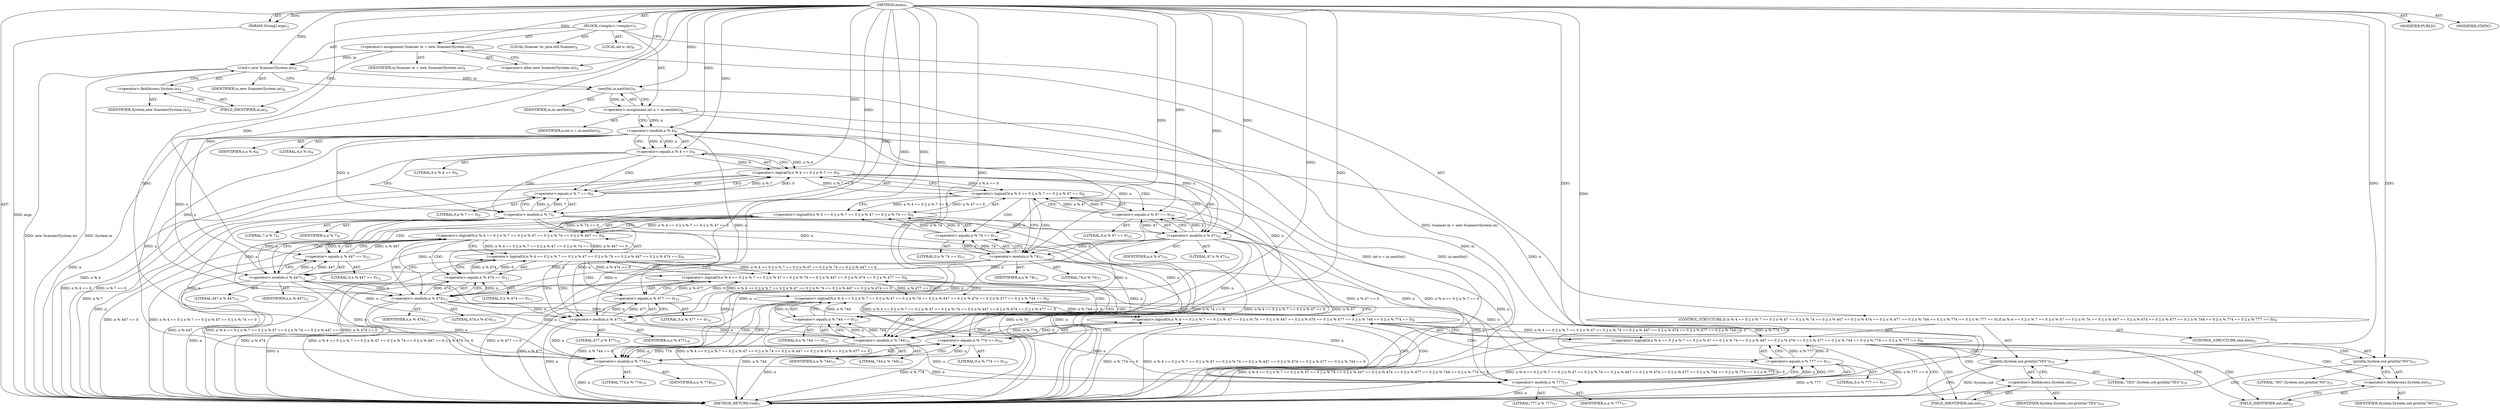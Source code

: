 digraph "main" {  
"19" [label = <(METHOD,main)<SUB>3</SUB>> ]
"20" [label = <(PARAM,String[] args)<SUB>3</SUB>> ]
"21" [label = <(BLOCK,&lt;empty&gt;,&lt;empty&gt;)<SUB>3</SUB>> ]
"4" [label = <(LOCAL,Scanner in: java.util.Scanner)<SUB>4</SUB>> ]
"22" [label = <(&lt;operator&gt;.assignment,Scanner in = new Scanner(System.in))<SUB>4</SUB>> ]
"23" [label = <(IDENTIFIER,in,Scanner in = new Scanner(System.in))<SUB>4</SUB>> ]
"24" [label = <(&lt;operator&gt;.alloc,new Scanner(System.in))<SUB>4</SUB>> ]
"25" [label = <(&lt;init&gt;,new Scanner(System.in))<SUB>4</SUB>> ]
"3" [label = <(IDENTIFIER,in,new Scanner(System.in))<SUB>4</SUB>> ]
"26" [label = <(&lt;operator&gt;.fieldAccess,System.in)<SUB>4</SUB>> ]
"27" [label = <(IDENTIFIER,System,new Scanner(System.in))<SUB>4</SUB>> ]
"28" [label = <(FIELD_IDENTIFIER,in,in)<SUB>4</SUB>> ]
"29" [label = <(LOCAL,int n: int)<SUB>6</SUB>> ]
"30" [label = <(&lt;operator&gt;.assignment,int n = in.nextInt())<SUB>6</SUB>> ]
"31" [label = <(IDENTIFIER,n,int n = in.nextInt())<SUB>6</SUB>> ]
"32" [label = <(nextInt,in.nextInt())<SUB>6</SUB>> ]
"33" [label = <(IDENTIFIER,in,in.nextInt())<SUB>6</SUB>> ]
"34" [label = <(CONTROL_STRUCTURE,if (n % 4 == 0 || n % 7 == 0 || n % 47 == 0 || n % 74 == 0 || n % 447 == 0 || n % 474 == 0 || n % 477 == 0 || n % 744 == 0 || n % 774 == 0 || n % 777 == 0),if (n % 4 == 0 || n % 7 == 0 || n % 47 == 0 || n % 74 == 0 || n % 447 == 0 || n % 474 == 0 || n % 477 == 0 || n % 744 == 0 || n % 774 == 0 || n % 777 == 0))<SUB>8</SUB>> ]
"35" [label = <(&lt;operator&gt;.logicalOr,n % 4 == 0 || n % 7 == 0 || n % 47 == 0 || n % 74 == 0 || n % 447 == 0 || n % 474 == 0 || n % 477 == 0 || n % 744 == 0 || n % 774 == 0 || n % 777 == 0)<SUB>8</SUB>> ]
"36" [label = <(&lt;operator&gt;.logicalOr,n % 4 == 0 || n % 7 == 0 || n % 47 == 0 || n % 74 == 0 || n % 447 == 0 || n % 474 == 0 || n % 477 == 0 || n % 744 == 0 || n % 774 == 0)<SUB>8</SUB>> ]
"37" [label = <(&lt;operator&gt;.logicalOr,n % 4 == 0 || n % 7 == 0 || n % 47 == 0 || n % 74 == 0 || n % 447 == 0 || n % 474 == 0 || n % 477 == 0 || n % 744 == 0)<SUB>8</SUB>> ]
"38" [label = <(&lt;operator&gt;.logicalOr,n % 4 == 0 || n % 7 == 0 || n % 47 == 0 || n % 74 == 0 || n % 447 == 0 || n % 474 == 0 || n % 477 == 0)<SUB>8</SUB>> ]
"39" [label = <(&lt;operator&gt;.logicalOr,n % 4 == 0 || n % 7 == 0 || n % 47 == 0 || n % 74 == 0 || n % 447 == 0 || n % 474 == 0)<SUB>8</SUB>> ]
"40" [label = <(&lt;operator&gt;.logicalOr,n % 4 == 0 || n % 7 == 0 || n % 47 == 0 || n % 74 == 0 || n % 447 == 0)<SUB>8</SUB>> ]
"41" [label = <(&lt;operator&gt;.logicalOr,n % 4 == 0 || n % 7 == 0 || n % 47 == 0 || n % 74 == 0)<SUB>8</SUB>> ]
"42" [label = <(&lt;operator&gt;.logicalOr,n % 4 == 0 || n % 7 == 0 || n % 47 == 0)<SUB>8</SUB>> ]
"43" [label = <(&lt;operator&gt;.logicalOr,n % 4 == 0 || n % 7 == 0)<SUB>8</SUB>> ]
"44" [label = <(&lt;operator&gt;.equals,n % 4 == 0)<SUB>8</SUB>> ]
"45" [label = <(&lt;operator&gt;.modulo,n % 4)<SUB>8</SUB>> ]
"46" [label = <(IDENTIFIER,n,n % 4)<SUB>8</SUB>> ]
"47" [label = <(LITERAL,4,n % 4)<SUB>8</SUB>> ]
"48" [label = <(LITERAL,0,n % 4 == 0)<SUB>8</SUB>> ]
"49" [label = <(&lt;operator&gt;.equals,n % 7 == 0)<SUB>9</SUB>> ]
"50" [label = <(&lt;operator&gt;.modulo,n % 7)<SUB>9</SUB>> ]
"51" [label = <(IDENTIFIER,n,n % 7)<SUB>9</SUB>> ]
"52" [label = <(LITERAL,7,n % 7)<SUB>9</SUB>> ]
"53" [label = <(LITERAL,0,n % 7 == 0)<SUB>9</SUB>> ]
"54" [label = <(&lt;operator&gt;.equals,n % 47 == 0)<SUB>10</SUB>> ]
"55" [label = <(&lt;operator&gt;.modulo,n % 47)<SUB>10</SUB>> ]
"56" [label = <(IDENTIFIER,n,n % 47)<SUB>10</SUB>> ]
"57" [label = <(LITERAL,47,n % 47)<SUB>10</SUB>> ]
"58" [label = <(LITERAL,0,n % 47 == 0)<SUB>10</SUB>> ]
"59" [label = <(&lt;operator&gt;.equals,n % 74 == 0)<SUB>11</SUB>> ]
"60" [label = <(&lt;operator&gt;.modulo,n % 74)<SUB>11</SUB>> ]
"61" [label = <(IDENTIFIER,n,n % 74)<SUB>11</SUB>> ]
"62" [label = <(LITERAL,74,n % 74)<SUB>11</SUB>> ]
"63" [label = <(LITERAL,0,n % 74 == 0)<SUB>11</SUB>> ]
"64" [label = <(&lt;operator&gt;.equals,n % 447 == 0)<SUB>12</SUB>> ]
"65" [label = <(&lt;operator&gt;.modulo,n % 447)<SUB>12</SUB>> ]
"66" [label = <(IDENTIFIER,n,n % 447)<SUB>12</SUB>> ]
"67" [label = <(LITERAL,447,n % 447)<SUB>12</SUB>> ]
"68" [label = <(LITERAL,0,n % 447 == 0)<SUB>12</SUB>> ]
"69" [label = <(&lt;operator&gt;.equals,n % 474 == 0)<SUB>13</SUB>> ]
"70" [label = <(&lt;operator&gt;.modulo,n % 474)<SUB>13</SUB>> ]
"71" [label = <(IDENTIFIER,n,n % 474)<SUB>13</SUB>> ]
"72" [label = <(LITERAL,474,n % 474)<SUB>13</SUB>> ]
"73" [label = <(LITERAL,0,n % 474 == 0)<SUB>13</SUB>> ]
"74" [label = <(&lt;operator&gt;.equals,n % 477 == 0)<SUB>14</SUB>> ]
"75" [label = <(&lt;operator&gt;.modulo,n % 477)<SUB>14</SUB>> ]
"76" [label = <(IDENTIFIER,n,n % 477)<SUB>14</SUB>> ]
"77" [label = <(LITERAL,477,n % 477)<SUB>14</SUB>> ]
"78" [label = <(LITERAL,0,n % 477 == 0)<SUB>14</SUB>> ]
"79" [label = <(&lt;operator&gt;.equals,n % 744 == 0)<SUB>15</SUB>> ]
"80" [label = <(&lt;operator&gt;.modulo,n % 744)<SUB>15</SUB>> ]
"81" [label = <(IDENTIFIER,n,n % 744)<SUB>15</SUB>> ]
"82" [label = <(LITERAL,744,n % 744)<SUB>15</SUB>> ]
"83" [label = <(LITERAL,0,n % 744 == 0)<SUB>15</SUB>> ]
"84" [label = <(&lt;operator&gt;.equals,n % 774 == 0)<SUB>16</SUB>> ]
"85" [label = <(&lt;operator&gt;.modulo,n % 774)<SUB>16</SUB>> ]
"86" [label = <(IDENTIFIER,n,n % 774)<SUB>16</SUB>> ]
"87" [label = <(LITERAL,774,n % 774)<SUB>16</SUB>> ]
"88" [label = <(LITERAL,0,n % 774 == 0)<SUB>16</SUB>> ]
"89" [label = <(&lt;operator&gt;.equals,n % 777 == 0)<SUB>17</SUB>> ]
"90" [label = <(&lt;operator&gt;.modulo,n % 777)<SUB>17</SUB>> ]
"91" [label = <(IDENTIFIER,n,n % 777)<SUB>17</SUB>> ]
"92" [label = <(LITERAL,777,n % 777)<SUB>17</SUB>> ]
"93" [label = <(LITERAL,0,n % 777 == 0)<SUB>17</SUB>> ]
"94" [label = <(println,System.out.println(&quot;YES&quot;))<SUB>19</SUB>> ]
"95" [label = <(&lt;operator&gt;.fieldAccess,System.out)<SUB>19</SUB>> ]
"96" [label = <(IDENTIFIER,System,System.out.println(&quot;YES&quot;))<SUB>19</SUB>> ]
"97" [label = <(FIELD_IDENTIFIER,out,out)<SUB>19</SUB>> ]
"98" [label = <(LITERAL,&quot;YES&quot;,System.out.println(&quot;YES&quot;))<SUB>19</SUB>> ]
"99" [label = <(CONTROL_STRUCTURE,else,else)<SUB>21</SUB>> ]
"100" [label = <(println,System.out.println(&quot;NO&quot;))<SUB>21</SUB>> ]
"101" [label = <(&lt;operator&gt;.fieldAccess,System.out)<SUB>21</SUB>> ]
"102" [label = <(IDENTIFIER,System,System.out.println(&quot;NO&quot;))<SUB>21</SUB>> ]
"103" [label = <(FIELD_IDENTIFIER,out,out)<SUB>21</SUB>> ]
"104" [label = <(LITERAL,&quot;NO&quot;,System.out.println(&quot;NO&quot;))<SUB>21</SUB>> ]
"105" [label = <(MODIFIER,PUBLIC)> ]
"106" [label = <(MODIFIER,STATIC)> ]
"107" [label = <(METHOD_RETURN,void)<SUB>3</SUB>> ]
  "19" -> "20"  [ label = "AST: "] 
  "19" -> "21"  [ label = "AST: "] 
  "19" -> "105"  [ label = "AST: "] 
  "19" -> "106"  [ label = "AST: "] 
  "19" -> "107"  [ label = "AST: "] 
  "21" -> "4"  [ label = "AST: "] 
  "21" -> "22"  [ label = "AST: "] 
  "21" -> "25"  [ label = "AST: "] 
  "21" -> "29"  [ label = "AST: "] 
  "21" -> "30"  [ label = "AST: "] 
  "21" -> "34"  [ label = "AST: "] 
  "22" -> "23"  [ label = "AST: "] 
  "22" -> "24"  [ label = "AST: "] 
  "25" -> "3"  [ label = "AST: "] 
  "25" -> "26"  [ label = "AST: "] 
  "26" -> "27"  [ label = "AST: "] 
  "26" -> "28"  [ label = "AST: "] 
  "30" -> "31"  [ label = "AST: "] 
  "30" -> "32"  [ label = "AST: "] 
  "32" -> "33"  [ label = "AST: "] 
  "34" -> "35"  [ label = "AST: "] 
  "34" -> "94"  [ label = "AST: "] 
  "34" -> "99"  [ label = "AST: "] 
  "35" -> "36"  [ label = "AST: "] 
  "35" -> "89"  [ label = "AST: "] 
  "36" -> "37"  [ label = "AST: "] 
  "36" -> "84"  [ label = "AST: "] 
  "37" -> "38"  [ label = "AST: "] 
  "37" -> "79"  [ label = "AST: "] 
  "38" -> "39"  [ label = "AST: "] 
  "38" -> "74"  [ label = "AST: "] 
  "39" -> "40"  [ label = "AST: "] 
  "39" -> "69"  [ label = "AST: "] 
  "40" -> "41"  [ label = "AST: "] 
  "40" -> "64"  [ label = "AST: "] 
  "41" -> "42"  [ label = "AST: "] 
  "41" -> "59"  [ label = "AST: "] 
  "42" -> "43"  [ label = "AST: "] 
  "42" -> "54"  [ label = "AST: "] 
  "43" -> "44"  [ label = "AST: "] 
  "43" -> "49"  [ label = "AST: "] 
  "44" -> "45"  [ label = "AST: "] 
  "44" -> "48"  [ label = "AST: "] 
  "45" -> "46"  [ label = "AST: "] 
  "45" -> "47"  [ label = "AST: "] 
  "49" -> "50"  [ label = "AST: "] 
  "49" -> "53"  [ label = "AST: "] 
  "50" -> "51"  [ label = "AST: "] 
  "50" -> "52"  [ label = "AST: "] 
  "54" -> "55"  [ label = "AST: "] 
  "54" -> "58"  [ label = "AST: "] 
  "55" -> "56"  [ label = "AST: "] 
  "55" -> "57"  [ label = "AST: "] 
  "59" -> "60"  [ label = "AST: "] 
  "59" -> "63"  [ label = "AST: "] 
  "60" -> "61"  [ label = "AST: "] 
  "60" -> "62"  [ label = "AST: "] 
  "64" -> "65"  [ label = "AST: "] 
  "64" -> "68"  [ label = "AST: "] 
  "65" -> "66"  [ label = "AST: "] 
  "65" -> "67"  [ label = "AST: "] 
  "69" -> "70"  [ label = "AST: "] 
  "69" -> "73"  [ label = "AST: "] 
  "70" -> "71"  [ label = "AST: "] 
  "70" -> "72"  [ label = "AST: "] 
  "74" -> "75"  [ label = "AST: "] 
  "74" -> "78"  [ label = "AST: "] 
  "75" -> "76"  [ label = "AST: "] 
  "75" -> "77"  [ label = "AST: "] 
  "79" -> "80"  [ label = "AST: "] 
  "79" -> "83"  [ label = "AST: "] 
  "80" -> "81"  [ label = "AST: "] 
  "80" -> "82"  [ label = "AST: "] 
  "84" -> "85"  [ label = "AST: "] 
  "84" -> "88"  [ label = "AST: "] 
  "85" -> "86"  [ label = "AST: "] 
  "85" -> "87"  [ label = "AST: "] 
  "89" -> "90"  [ label = "AST: "] 
  "89" -> "93"  [ label = "AST: "] 
  "90" -> "91"  [ label = "AST: "] 
  "90" -> "92"  [ label = "AST: "] 
  "94" -> "95"  [ label = "AST: "] 
  "94" -> "98"  [ label = "AST: "] 
  "95" -> "96"  [ label = "AST: "] 
  "95" -> "97"  [ label = "AST: "] 
  "99" -> "100"  [ label = "AST: "] 
  "100" -> "101"  [ label = "AST: "] 
  "100" -> "104"  [ label = "AST: "] 
  "101" -> "102"  [ label = "AST: "] 
  "101" -> "103"  [ label = "AST: "] 
  "22" -> "28"  [ label = "CFG: "] 
  "25" -> "32"  [ label = "CFG: "] 
  "30" -> "45"  [ label = "CFG: "] 
  "24" -> "22"  [ label = "CFG: "] 
  "26" -> "25"  [ label = "CFG: "] 
  "32" -> "30"  [ label = "CFG: "] 
  "35" -> "97"  [ label = "CFG: "] 
  "35" -> "103"  [ label = "CFG: "] 
  "94" -> "107"  [ label = "CFG: "] 
  "28" -> "26"  [ label = "CFG: "] 
  "36" -> "35"  [ label = "CFG: "] 
  "36" -> "90"  [ label = "CFG: "] 
  "89" -> "35"  [ label = "CFG: "] 
  "95" -> "94"  [ label = "CFG: "] 
  "100" -> "107"  [ label = "CFG: "] 
  "37" -> "36"  [ label = "CFG: "] 
  "37" -> "85"  [ label = "CFG: "] 
  "84" -> "36"  [ label = "CFG: "] 
  "90" -> "89"  [ label = "CFG: "] 
  "97" -> "95"  [ label = "CFG: "] 
  "101" -> "100"  [ label = "CFG: "] 
  "38" -> "37"  [ label = "CFG: "] 
  "38" -> "80"  [ label = "CFG: "] 
  "79" -> "37"  [ label = "CFG: "] 
  "85" -> "84"  [ label = "CFG: "] 
  "103" -> "101"  [ label = "CFG: "] 
  "39" -> "38"  [ label = "CFG: "] 
  "39" -> "75"  [ label = "CFG: "] 
  "74" -> "38"  [ label = "CFG: "] 
  "80" -> "79"  [ label = "CFG: "] 
  "40" -> "39"  [ label = "CFG: "] 
  "40" -> "70"  [ label = "CFG: "] 
  "69" -> "39"  [ label = "CFG: "] 
  "75" -> "74"  [ label = "CFG: "] 
  "41" -> "40"  [ label = "CFG: "] 
  "41" -> "65"  [ label = "CFG: "] 
  "64" -> "40"  [ label = "CFG: "] 
  "70" -> "69"  [ label = "CFG: "] 
  "42" -> "41"  [ label = "CFG: "] 
  "42" -> "60"  [ label = "CFG: "] 
  "59" -> "41"  [ label = "CFG: "] 
  "65" -> "64"  [ label = "CFG: "] 
  "43" -> "42"  [ label = "CFG: "] 
  "43" -> "55"  [ label = "CFG: "] 
  "54" -> "42"  [ label = "CFG: "] 
  "60" -> "59"  [ label = "CFG: "] 
  "44" -> "43"  [ label = "CFG: "] 
  "44" -> "50"  [ label = "CFG: "] 
  "49" -> "43"  [ label = "CFG: "] 
  "55" -> "54"  [ label = "CFG: "] 
  "45" -> "44"  [ label = "CFG: "] 
  "50" -> "49"  [ label = "CFG: "] 
  "19" -> "24"  [ label = "CFG: "] 
  "20" -> "107"  [ label = "DDG: args"] 
  "22" -> "107"  [ label = "DDG: Scanner in = new Scanner(System.in)"] 
  "25" -> "107"  [ label = "DDG: System.in"] 
  "25" -> "107"  [ label = "DDG: new Scanner(System.in)"] 
  "32" -> "107"  [ label = "DDG: in"] 
  "30" -> "107"  [ label = "DDG: in.nextInt()"] 
  "30" -> "107"  [ label = "DDG: int n = in.nextInt()"] 
  "45" -> "107"  [ label = "DDG: n"] 
  "44" -> "107"  [ label = "DDG: n % 4"] 
  "43" -> "107"  [ label = "DDG: n % 4 == 0"] 
  "50" -> "107"  [ label = "DDG: n"] 
  "49" -> "107"  [ label = "DDG: n % 7"] 
  "43" -> "107"  [ label = "DDG: n % 7 == 0"] 
  "42" -> "107"  [ label = "DDG: n % 4 == 0 || n % 7 == 0"] 
  "55" -> "107"  [ label = "DDG: n"] 
  "54" -> "107"  [ label = "DDG: n % 47"] 
  "42" -> "107"  [ label = "DDG: n % 47 == 0"] 
  "41" -> "107"  [ label = "DDG: n % 4 == 0 || n % 7 == 0 || n % 47 == 0"] 
  "60" -> "107"  [ label = "DDG: n"] 
  "59" -> "107"  [ label = "DDG: n % 74"] 
  "41" -> "107"  [ label = "DDG: n % 74 == 0"] 
  "40" -> "107"  [ label = "DDG: n % 4 == 0 || n % 7 == 0 || n % 47 == 0 || n % 74 == 0"] 
  "65" -> "107"  [ label = "DDG: n"] 
  "64" -> "107"  [ label = "DDG: n % 447"] 
  "40" -> "107"  [ label = "DDG: n % 447 == 0"] 
  "39" -> "107"  [ label = "DDG: n % 4 == 0 || n % 7 == 0 || n % 47 == 0 || n % 74 == 0 || n % 447 == 0"] 
  "70" -> "107"  [ label = "DDG: n"] 
  "69" -> "107"  [ label = "DDG: n % 474"] 
  "39" -> "107"  [ label = "DDG: n % 474 == 0"] 
  "38" -> "107"  [ label = "DDG: n % 4 == 0 || n % 7 == 0 || n % 47 == 0 || n % 74 == 0 || n % 447 == 0 || n % 474 == 0"] 
  "75" -> "107"  [ label = "DDG: n"] 
  "74" -> "107"  [ label = "DDG: n % 477"] 
  "38" -> "107"  [ label = "DDG: n % 477 == 0"] 
  "37" -> "107"  [ label = "DDG: n % 4 == 0 || n % 7 == 0 || n % 47 == 0 || n % 74 == 0 || n % 447 == 0 || n % 474 == 0 || n % 477 == 0"] 
  "80" -> "107"  [ label = "DDG: n"] 
  "79" -> "107"  [ label = "DDG: n % 744"] 
  "37" -> "107"  [ label = "DDG: n % 744 == 0"] 
  "36" -> "107"  [ label = "DDG: n % 4 == 0 || n % 7 == 0 || n % 47 == 0 || n % 74 == 0 || n % 447 == 0 || n % 474 == 0 || n % 477 == 0 || n % 744 == 0"] 
  "85" -> "107"  [ label = "DDG: n"] 
  "84" -> "107"  [ label = "DDG: n % 774"] 
  "36" -> "107"  [ label = "DDG: n % 774 == 0"] 
  "35" -> "107"  [ label = "DDG: n % 4 == 0 || n % 7 == 0 || n % 47 == 0 || n % 74 == 0 || n % 447 == 0 || n % 474 == 0 || n % 477 == 0 || n % 744 == 0 || n % 774 == 0"] 
  "90" -> "107"  [ label = "DDG: n"] 
  "89" -> "107"  [ label = "DDG: n % 777"] 
  "35" -> "107"  [ label = "DDG: n % 777 == 0"] 
  "35" -> "107"  [ label = "DDG: n % 4 == 0 || n % 7 == 0 || n % 47 == 0 || n % 74 == 0 || n % 447 == 0 || n % 474 == 0 || n % 477 == 0 || n % 744 == 0 || n % 774 == 0 || n % 777 == 0"] 
  "94" -> "107"  [ label = "DDG: System.out"] 
  "19" -> "20"  [ label = "DDG: "] 
  "19" -> "22"  [ label = "DDG: "] 
  "32" -> "30"  [ label = "DDG: in"] 
  "22" -> "25"  [ label = "DDG: in"] 
  "19" -> "25"  [ label = "DDG: "] 
  "25" -> "32"  [ label = "DDG: in"] 
  "19" -> "32"  [ label = "DDG: "] 
  "36" -> "35"  [ label = "DDG: n % 4 == 0 || n % 7 == 0 || n % 47 == 0 || n % 74 == 0 || n % 447 == 0 || n % 474 == 0 || n % 477 == 0 || n % 744 == 0"] 
  "36" -> "35"  [ label = "DDG: n % 774 == 0"] 
  "89" -> "35"  [ label = "DDG: n % 777"] 
  "89" -> "35"  [ label = "DDG: 0"] 
  "19" -> "94"  [ label = "DDG: "] 
  "37" -> "36"  [ label = "DDG: n % 4 == 0 || n % 7 == 0 || n % 47 == 0 || n % 74 == 0 || n % 447 == 0 || n % 474 == 0 || n % 477 == 0"] 
  "37" -> "36"  [ label = "DDG: n % 744 == 0"] 
  "84" -> "36"  [ label = "DDG: n % 774"] 
  "84" -> "36"  [ label = "DDG: 0"] 
  "90" -> "89"  [ label = "DDG: n"] 
  "90" -> "89"  [ label = "DDG: 777"] 
  "19" -> "89"  [ label = "DDG: "] 
  "19" -> "100"  [ label = "DDG: "] 
  "38" -> "37"  [ label = "DDG: n % 4 == 0 || n % 7 == 0 || n % 47 == 0 || n % 74 == 0 || n % 447 == 0 || n % 474 == 0"] 
  "38" -> "37"  [ label = "DDG: n % 477 == 0"] 
  "79" -> "37"  [ label = "DDG: n % 744"] 
  "79" -> "37"  [ label = "DDG: 0"] 
  "85" -> "84"  [ label = "DDG: n"] 
  "85" -> "84"  [ label = "DDG: 774"] 
  "19" -> "84"  [ label = "DDG: "] 
  "45" -> "90"  [ label = "DDG: n"] 
  "50" -> "90"  [ label = "DDG: n"] 
  "55" -> "90"  [ label = "DDG: n"] 
  "60" -> "90"  [ label = "DDG: n"] 
  "65" -> "90"  [ label = "DDG: n"] 
  "70" -> "90"  [ label = "DDG: n"] 
  "75" -> "90"  [ label = "DDG: n"] 
  "80" -> "90"  [ label = "DDG: n"] 
  "85" -> "90"  [ label = "DDG: n"] 
  "19" -> "90"  [ label = "DDG: "] 
  "39" -> "38"  [ label = "DDG: n % 4 == 0 || n % 7 == 0 || n % 47 == 0 || n % 74 == 0 || n % 447 == 0"] 
  "39" -> "38"  [ label = "DDG: n % 474 == 0"] 
  "74" -> "38"  [ label = "DDG: n % 477"] 
  "74" -> "38"  [ label = "DDG: 0"] 
  "80" -> "79"  [ label = "DDG: n"] 
  "80" -> "79"  [ label = "DDG: 744"] 
  "19" -> "79"  [ label = "DDG: "] 
  "45" -> "85"  [ label = "DDG: n"] 
  "50" -> "85"  [ label = "DDG: n"] 
  "55" -> "85"  [ label = "DDG: n"] 
  "60" -> "85"  [ label = "DDG: n"] 
  "65" -> "85"  [ label = "DDG: n"] 
  "70" -> "85"  [ label = "DDG: n"] 
  "75" -> "85"  [ label = "DDG: n"] 
  "80" -> "85"  [ label = "DDG: n"] 
  "19" -> "85"  [ label = "DDG: "] 
  "40" -> "39"  [ label = "DDG: n % 4 == 0 || n % 7 == 0 || n % 47 == 0 || n % 74 == 0"] 
  "40" -> "39"  [ label = "DDG: n % 447 == 0"] 
  "69" -> "39"  [ label = "DDG: n % 474"] 
  "69" -> "39"  [ label = "DDG: 0"] 
  "75" -> "74"  [ label = "DDG: n"] 
  "75" -> "74"  [ label = "DDG: 477"] 
  "19" -> "74"  [ label = "DDG: "] 
  "45" -> "80"  [ label = "DDG: n"] 
  "50" -> "80"  [ label = "DDG: n"] 
  "55" -> "80"  [ label = "DDG: n"] 
  "60" -> "80"  [ label = "DDG: n"] 
  "65" -> "80"  [ label = "DDG: n"] 
  "70" -> "80"  [ label = "DDG: n"] 
  "75" -> "80"  [ label = "DDG: n"] 
  "19" -> "80"  [ label = "DDG: "] 
  "41" -> "40"  [ label = "DDG: n % 4 == 0 || n % 7 == 0 || n % 47 == 0"] 
  "41" -> "40"  [ label = "DDG: n % 74 == 0"] 
  "64" -> "40"  [ label = "DDG: n % 447"] 
  "64" -> "40"  [ label = "DDG: 0"] 
  "70" -> "69"  [ label = "DDG: n"] 
  "70" -> "69"  [ label = "DDG: 474"] 
  "19" -> "69"  [ label = "DDG: "] 
  "45" -> "75"  [ label = "DDG: n"] 
  "50" -> "75"  [ label = "DDG: n"] 
  "55" -> "75"  [ label = "DDG: n"] 
  "60" -> "75"  [ label = "DDG: n"] 
  "65" -> "75"  [ label = "DDG: n"] 
  "70" -> "75"  [ label = "DDG: n"] 
  "19" -> "75"  [ label = "DDG: "] 
  "42" -> "41"  [ label = "DDG: n % 4 == 0 || n % 7 == 0"] 
  "42" -> "41"  [ label = "DDG: n % 47 == 0"] 
  "59" -> "41"  [ label = "DDG: n % 74"] 
  "59" -> "41"  [ label = "DDG: 0"] 
  "65" -> "64"  [ label = "DDG: n"] 
  "65" -> "64"  [ label = "DDG: 447"] 
  "19" -> "64"  [ label = "DDG: "] 
  "45" -> "70"  [ label = "DDG: n"] 
  "50" -> "70"  [ label = "DDG: n"] 
  "55" -> "70"  [ label = "DDG: n"] 
  "60" -> "70"  [ label = "DDG: n"] 
  "65" -> "70"  [ label = "DDG: n"] 
  "19" -> "70"  [ label = "DDG: "] 
  "43" -> "42"  [ label = "DDG: n % 4 == 0"] 
  "43" -> "42"  [ label = "DDG: n % 7 == 0"] 
  "54" -> "42"  [ label = "DDG: n % 47"] 
  "54" -> "42"  [ label = "DDG: 0"] 
  "60" -> "59"  [ label = "DDG: n"] 
  "60" -> "59"  [ label = "DDG: 74"] 
  "19" -> "59"  [ label = "DDG: "] 
  "45" -> "65"  [ label = "DDG: n"] 
  "50" -> "65"  [ label = "DDG: n"] 
  "55" -> "65"  [ label = "DDG: n"] 
  "60" -> "65"  [ label = "DDG: n"] 
  "19" -> "65"  [ label = "DDG: "] 
  "44" -> "43"  [ label = "DDG: n % 4"] 
  "44" -> "43"  [ label = "DDG: 0"] 
  "49" -> "43"  [ label = "DDG: n % 7"] 
  "49" -> "43"  [ label = "DDG: 0"] 
  "55" -> "54"  [ label = "DDG: n"] 
  "55" -> "54"  [ label = "DDG: 47"] 
  "19" -> "54"  [ label = "DDG: "] 
  "45" -> "60"  [ label = "DDG: n"] 
  "50" -> "60"  [ label = "DDG: n"] 
  "55" -> "60"  [ label = "DDG: n"] 
  "19" -> "60"  [ label = "DDG: "] 
  "45" -> "44"  [ label = "DDG: n"] 
  "45" -> "44"  [ label = "DDG: 4"] 
  "19" -> "44"  [ label = "DDG: "] 
  "50" -> "49"  [ label = "DDG: n"] 
  "50" -> "49"  [ label = "DDG: 7"] 
  "19" -> "49"  [ label = "DDG: "] 
  "45" -> "55"  [ label = "DDG: n"] 
  "50" -> "55"  [ label = "DDG: n"] 
  "19" -> "55"  [ label = "DDG: "] 
  "30" -> "45"  [ label = "DDG: n"] 
  "19" -> "45"  [ label = "DDG: "] 
  "45" -> "50"  [ label = "DDG: n"] 
  "19" -> "50"  [ label = "DDG: "] 
  "35" -> "94"  [ label = "CDG: "] 
  "35" -> "103"  [ label = "CDG: "] 
  "35" -> "95"  [ label = "CDG: "] 
  "35" -> "97"  [ label = "CDG: "] 
  "35" -> "101"  [ label = "CDG: "] 
  "35" -> "100"  [ label = "CDG: "] 
  "36" -> "89"  [ label = "CDG: "] 
  "36" -> "90"  [ label = "CDG: "] 
  "37" -> "84"  [ label = "CDG: "] 
  "37" -> "85"  [ label = "CDG: "] 
  "38" -> "79"  [ label = "CDG: "] 
  "38" -> "80"  [ label = "CDG: "] 
  "39" -> "75"  [ label = "CDG: "] 
  "39" -> "74"  [ label = "CDG: "] 
  "40" -> "69"  [ label = "CDG: "] 
  "40" -> "70"  [ label = "CDG: "] 
  "41" -> "64"  [ label = "CDG: "] 
  "41" -> "65"  [ label = "CDG: "] 
  "42" -> "60"  [ label = "CDG: "] 
  "42" -> "59"  [ label = "CDG: "] 
  "43" -> "54"  [ label = "CDG: "] 
  "43" -> "55"  [ label = "CDG: "] 
  "44" -> "49"  [ label = "CDG: "] 
  "44" -> "50"  [ label = "CDG: "] 
}
